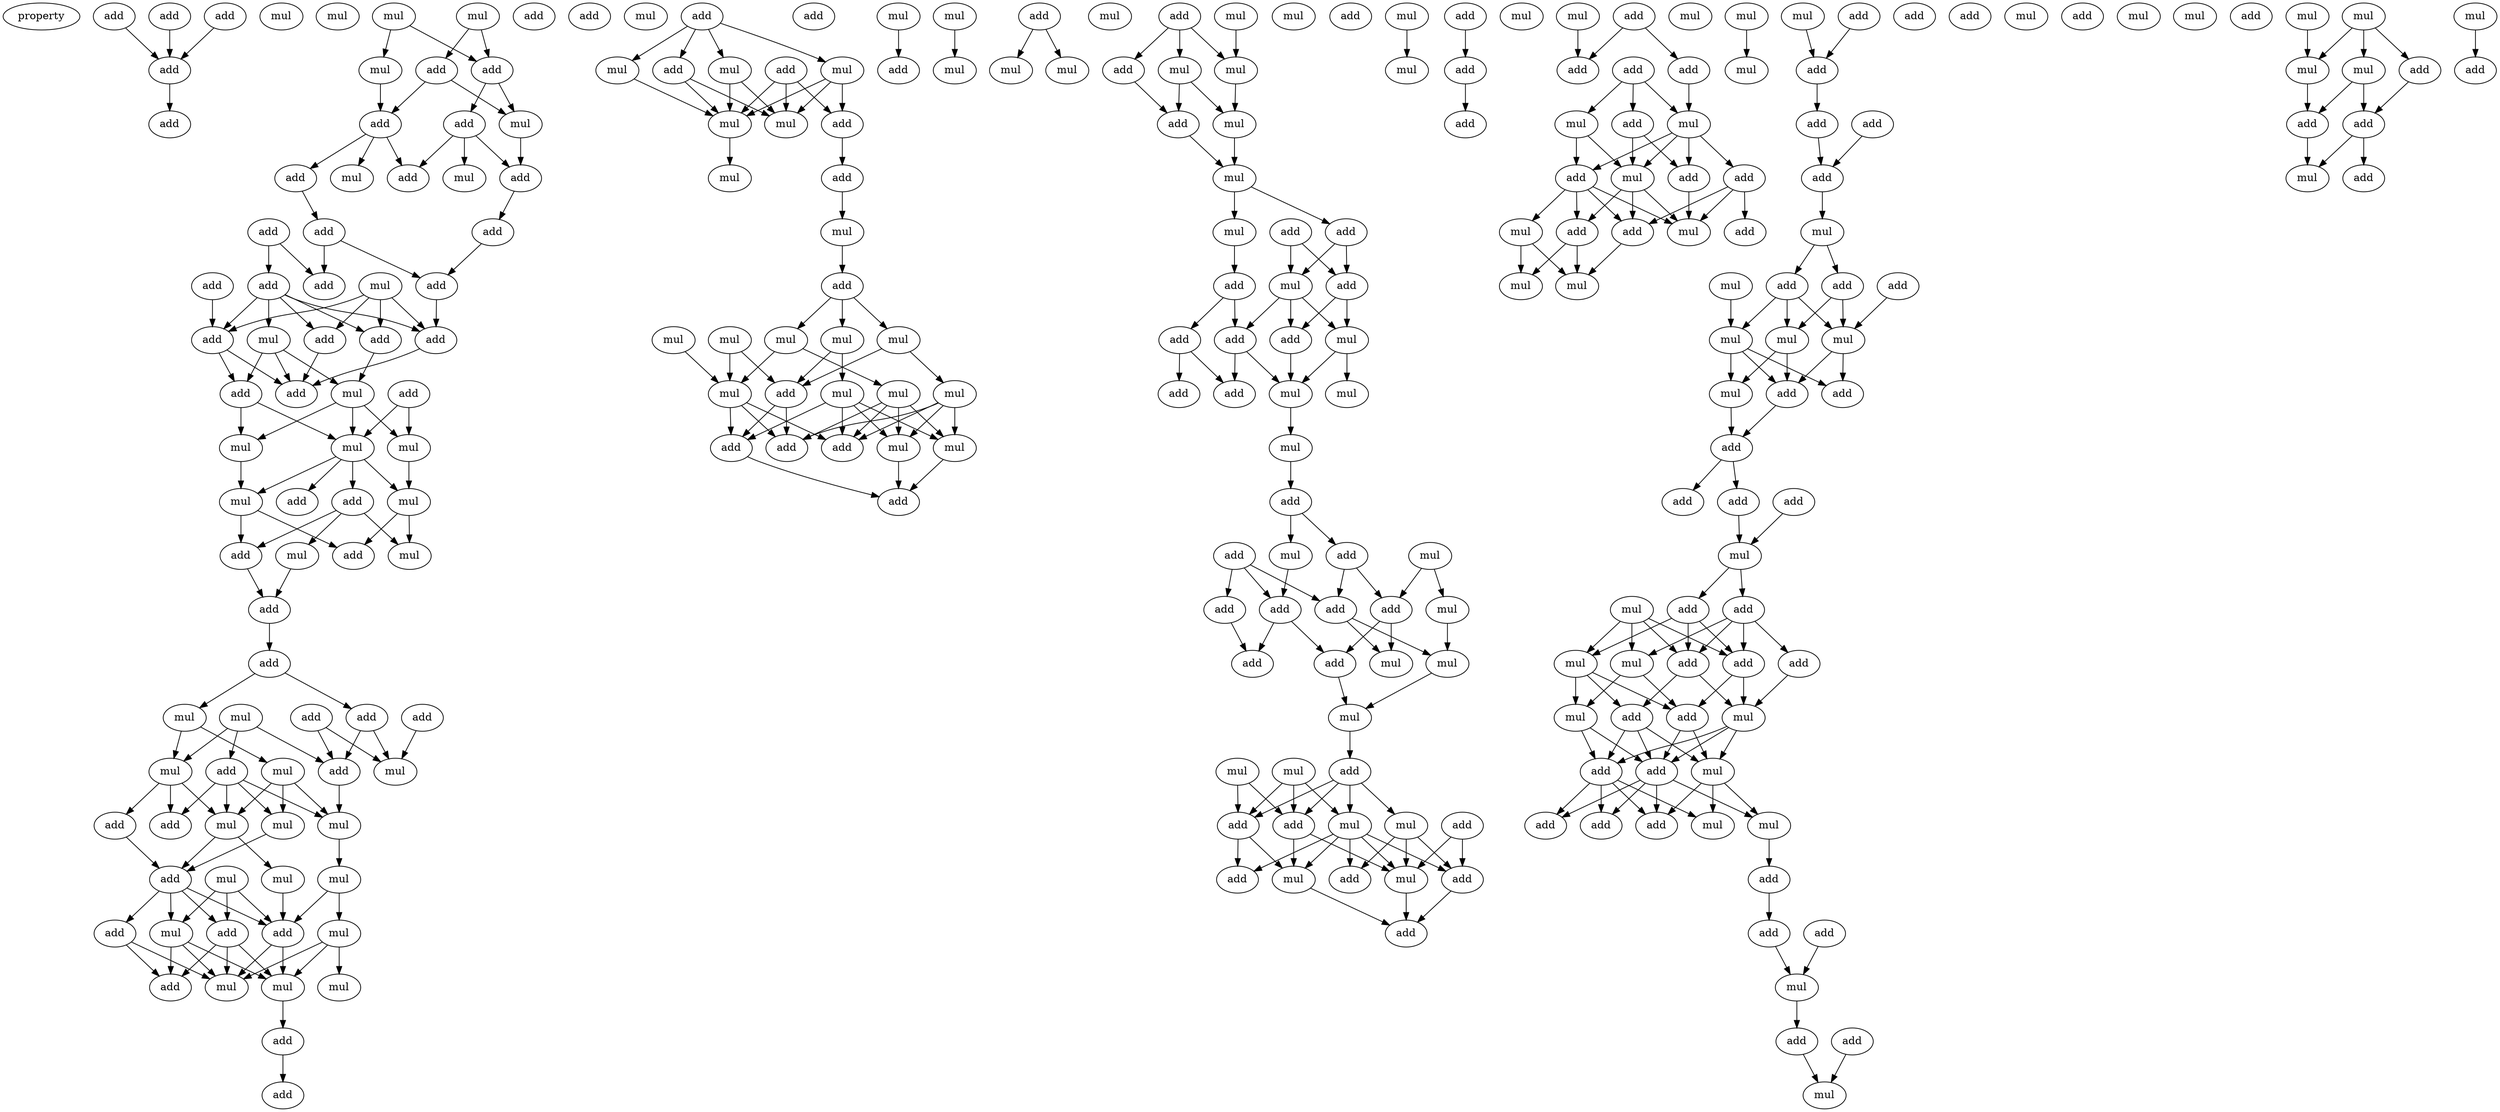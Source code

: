 digraph {
    node [fontcolor=black]
    property [mul=2,lf=1.6]
    0 [ label = add ];
    1 [ label = add ];
    2 [ label = mul ];
    3 [ label = add ];
    4 [ label = mul ];
    5 [ label = add ];
    6 [ label = mul ];
    7 [ label = mul ];
    8 [ label = add ];
    9 [ label = add ];
    10 [ label = add ];
    11 [ label = mul ];
    12 [ label = add ];
    13 [ label = add ];
    14 [ label = mul ];
    15 [ label = add ];
    16 [ label = add ];
    17 [ label = mul ];
    18 [ label = mul ];
    19 [ label = add ];
    20 [ label = add ];
    21 [ label = add ];
    22 [ label = add ];
    23 [ label = add ];
    24 [ label = add ];
    25 [ label = mul ];
    26 [ label = add ];
    27 [ label = add ];
    28 [ label = add ];
    29 [ label = add ];
    30 [ label = mul ];
    31 [ label = add ];
    32 [ label = add ];
    33 [ label = add ];
    34 [ label = add ];
    35 [ label = add ];
    36 [ label = add ];
    37 [ label = mul ];
    38 [ label = mul ];
    39 [ label = mul ];
    40 [ label = mul ];
    41 [ label = mul ];
    42 [ label = add ];
    43 [ label = add ];
    44 [ label = mul ];
    45 [ label = add ];
    46 [ label = add ];
    47 [ label = mul ];
    48 [ label = mul ];
    49 [ label = add ];
    50 [ label = add ];
    51 [ label = mul ];
    52 [ label = add ];
    53 [ label = add ];
    54 [ label = add ];
    55 [ label = mul ];
    56 [ label = add ];
    57 [ label = mul ];
    58 [ label = mul ];
    59 [ label = mul ];
    60 [ label = add ];
    61 [ label = mul ];
    62 [ label = mul ];
    63 [ label = mul ];
    64 [ label = add ];
    65 [ label = add ];
    66 [ label = mul ];
    67 [ label = mul ];
    68 [ label = add ];
    69 [ label = mul ];
    70 [ label = mul ];
    71 [ label = add ];
    72 [ label = mul ];
    73 [ label = add ];
    74 [ label = add ];
    75 [ label = mul ];
    76 [ label = mul ];
    77 [ label = mul ];
    78 [ label = add ];
    79 [ label = add ];
    80 [ label = add ];
    81 [ label = add ];
    82 [ label = mul ];
    83 [ label = add ];
    84 [ label = add ];
    85 [ label = mul ];
    86 [ label = mul ];
    87 [ label = add ];
    88 [ label = mul ];
    89 [ label = add ];
    90 [ label = mul ];
    91 [ label = mul ];
    92 [ label = add ];
    93 [ label = add ];
    94 [ label = mul ];
    95 [ label = mul ];
    96 [ label = add ];
    97 [ label = mul ];
    98 [ label = mul ];
    99 [ label = mul ];
    100 [ label = mul ];
    101 [ label = mul ];
    102 [ label = mul ];
    103 [ label = add ];
    104 [ label = mul ];
    105 [ label = mul ];
    106 [ label = mul ];
    107 [ label = add ];
    108 [ label = add ];
    109 [ label = add ];
    110 [ label = mul ];
    111 [ label = mul ];
    112 [ label = add ];
    113 [ label = mul ];
    114 [ label = add ];
    115 [ label = mul ];
    116 [ label = mul ];
    117 [ label = add ];
    118 [ label = mul ];
    119 [ label = mul ];
    120 [ label = mul ];
    121 [ label = mul ];
    122 [ label = add ];
    123 [ label = mul ];
    124 [ label = add ];
    125 [ label = mul ];
    126 [ label = mul ];
    127 [ label = mul ];
    128 [ label = add ];
    129 [ label = mul ];
    130 [ label = add ];
    131 [ label = mul ];
    132 [ label = add ];
    133 [ label = add ];
    134 [ label = add ];
    135 [ label = mul ];
    136 [ label = mul ];
    137 [ label = add ];
    138 [ label = add ];
    139 [ label = add ];
    140 [ label = mul ];
    141 [ label = add ];
    142 [ label = add ];
    143 [ label = add ];
    144 [ label = mul ];
    145 [ label = mul ];
    146 [ label = add ];
    147 [ label = mul ];
    148 [ label = mul ];
    149 [ label = add ];
    150 [ label = add ];
    151 [ label = add ];
    152 [ label = add ];
    153 [ label = add ];
    154 [ label = add ];
    155 [ label = mul ];
    156 [ label = mul ];
    157 [ label = add ];
    158 [ label = mul ];
    159 [ label = add ];
    160 [ label = mul ];
    161 [ label = mul ];
    162 [ label = mul ];
    163 [ label = add ];
    164 [ label = add ];
    165 [ label = add ];
    166 [ label = mul ];
    167 [ label = mul ];
    168 [ label = add ];
    169 [ label = add ];
    170 [ label = mul ];
    171 [ label = add ];
    172 [ label = add ];
    173 [ label = mul ];
    174 [ label = add ];
    175 [ label = mul ];
    176 [ label = mul ];
    177 [ label = add ];
    178 [ label = mul ];
    179 [ label = add ];
    180 [ label = add ];
    181 [ label = mul ];
    182 [ label = add ];
    183 [ label = mul ];
    184 [ label = add ];
    185 [ label = add ];
    186 [ label = add ];
    187 [ label = add ];
    188 [ label = mul ];
    189 [ label = mul ];
    190 [ label = add ];
    191 [ label = add ];
    192 [ label = add ];
    193 [ label = mul ];
    194 [ label = mul ];
    195 [ label = add ];
    196 [ label = mul ];
    197 [ label = add ];
    198 [ label = add ];
    199 [ label = mul ];
    200 [ label = mul ];
    201 [ label = mul ];
    202 [ label = mul ];
    203 [ label = add ];
    204 [ label = add ];
    205 [ label = mul ];
    206 [ label = add ];
    207 [ label = add ];
    208 [ label = add ];
    209 [ label = add ];
    210 [ label = add ];
    211 [ label = mul ];
    212 [ label = mul ];
    213 [ label = add ];
    214 [ label = mul ];
    215 [ label = add ];
    216 [ label = add ];
    217 [ label = mul ];
    218 [ label = mul ];
    219 [ label = mul ];
    220 [ label = add ];
    221 [ label = mul ];
    222 [ label = add ];
    223 [ label = add ];
    224 [ label = add ];
    225 [ label = mul ];
    226 [ label = add ];
    227 [ label = add ];
    228 [ label = add ];
    229 [ label = mul ];
    230 [ label = mul ];
    231 [ label = add ];
    232 [ label = add ];
    233 [ label = add ];
    234 [ label = mul ];
    235 [ label = add ];
    236 [ label = mul ];
    237 [ label = add ];
    238 [ label = mul ];
    239 [ label = mul ];
    240 [ label = add ];
    241 [ label = add ];
    242 [ label = add ];
    243 [ label = add ];
    244 [ label = mul ];
    245 [ label = add ];
    246 [ label = mul ];
    247 [ label = mul ];
    248 [ label = add ];
    249 [ label = add ];
    250 [ label = add ];
    251 [ label = mul ];
    252 [ label = add ];
    253 [ label = add ];
    254 [ label = add ];
    255 [ label = mul ];
    256 [ label = mul ];
    257 [ label = add ];
    258 [ label = mul ];
    259 [ label = add ];
    260 [ label = mul ];
    261 [ label = mul ];
    262 [ label = mul ];
    263 [ label = mul ];
    264 [ label = add ];
    265 [ label = add ];
    266 [ label = add ];
    267 [ label = add ];
    268 [ label = mul ];
    269 [ label = add ];
    0 -> 5 [ name = 0 ];
    1 -> 5 [ name = 1 ];
    3 -> 5 [ name = 2 ];
    5 -> 8 [ name = 3 ];
    6 -> 10 [ name = 4 ];
    6 -> 11 [ name = 5 ];
    7 -> 10 [ name = 6 ];
    7 -> 12 [ name = 7 ];
    10 -> 13 [ name = 8 ];
    10 -> 14 [ name = 9 ];
    11 -> 15 [ name = 10 ];
    12 -> 14 [ name = 11 ];
    12 -> 15 [ name = 12 ];
    13 -> 18 [ name = 13 ];
    13 -> 19 [ name = 14 ];
    13 -> 20 [ name = 15 ];
    14 -> 20 [ name = 16 ];
    15 -> 16 [ name = 17 ];
    15 -> 17 [ name = 18 ];
    15 -> 19 [ name = 19 ];
    16 -> 21 [ name = 20 ];
    20 -> 23 [ name = 21 ];
    21 -> 24 [ name = 22 ];
    21 -> 27 [ name = 23 ];
    22 -> 27 [ name = 24 ];
    22 -> 28 [ name = 25 ];
    23 -> 24 [ name = 26 ];
    24 -> 33 [ name = 27 ];
    25 -> 29 [ name = 28 ];
    25 -> 31 [ name = 29 ];
    25 -> 32 [ name = 30 ];
    25 -> 33 [ name = 31 ];
    26 -> 31 [ name = 32 ];
    28 -> 29 [ name = 33 ];
    28 -> 30 [ name = 34 ];
    28 -> 31 [ name = 35 ];
    28 -> 32 [ name = 36 ];
    28 -> 33 [ name = 37 ];
    29 -> 35 [ name = 38 ];
    30 -> 35 [ name = 39 ];
    30 -> 36 [ name = 40 ];
    30 -> 37 [ name = 41 ];
    31 -> 35 [ name = 42 ];
    31 -> 36 [ name = 43 ];
    32 -> 37 [ name = 44 ];
    33 -> 35 [ name = 45 ];
    34 -> 38 [ name = 46 ];
    34 -> 39 [ name = 47 ];
    36 -> 38 [ name = 48 ];
    36 -> 40 [ name = 49 ];
    37 -> 38 [ name = 50 ];
    37 -> 39 [ name = 51 ];
    37 -> 40 [ name = 52 ];
    38 -> 41 [ name = 53 ];
    38 -> 42 [ name = 54 ];
    38 -> 43 [ name = 55 ];
    38 -> 44 [ name = 56 ];
    39 -> 44 [ name = 57 ];
    40 -> 41 [ name = 58 ];
    41 -> 45 [ name = 59 ];
    41 -> 46 [ name = 60 ];
    43 -> 46 [ name = 61 ];
    43 -> 47 [ name = 62 ];
    43 -> 48 [ name = 63 ];
    44 -> 45 [ name = 64 ];
    44 -> 48 [ name = 65 ];
    46 -> 49 [ name = 66 ];
    47 -> 49 [ name = 67 ];
    49 -> 50 [ name = 68 ];
    50 -> 51 [ name = 69 ];
    50 -> 54 [ name = 70 ];
    51 -> 57 [ name = 71 ];
    51 -> 58 [ name = 72 ];
    52 -> 56 [ name = 73 ];
    52 -> 59 [ name = 74 ];
    53 -> 59 [ name = 75 ];
    54 -> 56 [ name = 76 ];
    54 -> 59 [ name = 77 ];
    55 -> 56 [ name = 78 ];
    55 -> 58 [ name = 79 ];
    55 -> 60 [ name = 80 ];
    56 -> 62 [ name = 81 ];
    57 -> 61 [ name = 82 ];
    57 -> 62 [ name = 83 ];
    57 -> 63 [ name = 84 ];
    58 -> 63 [ name = 85 ];
    58 -> 64 [ name = 86 ];
    58 -> 65 [ name = 87 ];
    60 -> 61 [ name = 88 ];
    60 -> 62 [ name = 89 ];
    60 -> 63 [ name = 90 ];
    60 -> 65 [ name = 91 ];
    61 -> 68 [ name = 92 ];
    62 -> 67 [ name = 93 ];
    63 -> 68 [ name = 94 ];
    63 -> 69 [ name = 95 ];
    64 -> 68 [ name = 96 ];
    66 -> 70 [ name = 97 ];
    66 -> 73 [ name = 98 ];
    66 -> 74 [ name = 99 ];
    67 -> 72 [ name = 100 ];
    67 -> 74 [ name = 101 ];
    68 -> 70 [ name = 102 ];
    68 -> 71 [ name = 103 ];
    68 -> 73 [ name = 104 ];
    68 -> 74 [ name = 105 ];
    69 -> 74 [ name = 106 ];
    70 -> 75 [ name = 107 ];
    70 -> 76 [ name = 108 ];
    70 -> 78 [ name = 109 ];
    71 -> 75 [ name = 110 ];
    71 -> 78 [ name = 111 ];
    72 -> 75 [ name = 112 ];
    72 -> 76 [ name = 113 ];
    72 -> 77 [ name = 114 ];
    73 -> 75 [ name = 115 ];
    73 -> 76 [ name = 116 ];
    73 -> 78 [ name = 117 ];
    74 -> 75 [ name = 118 ];
    74 -> 76 [ name = 119 ];
    76 -> 79 [ name = 120 ];
    79 -> 80 [ name = 121 ];
    83 -> 85 [ name = 122 ];
    83 -> 86 [ name = 123 ];
    83 -> 87 [ name = 124 ];
    83 -> 88 [ name = 125 ];
    84 -> 89 [ name = 126 ];
    84 -> 90 [ name = 127 ];
    84 -> 91 [ name = 128 ];
    85 -> 90 [ name = 129 ];
    86 -> 89 [ name = 130 ];
    86 -> 90 [ name = 131 ];
    86 -> 91 [ name = 132 ];
    87 -> 90 [ name = 133 ];
    87 -> 91 [ name = 134 ];
    88 -> 90 [ name = 135 ];
    88 -> 91 [ name = 136 ];
    89 -> 93 [ name = 137 ];
    90 -> 94 [ name = 138 ];
    93 -> 95 [ name = 139 ];
    95 -> 96 [ name = 140 ];
    96 -> 97 [ name = 141 ];
    96 -> 98 [ name = 142 ];
    96 -> 99 [ name = 143 ];
    97 -> 102 [ name = 144 ];
    97 -> 103 [ name = 145 ];
    98 -> 103 [ name = 146 ];
    98 -> 106 [ name = 147 ];
    99 -> 104 [ name = 148 ];
    99 -> 105 [ name = 149 ];
    100 -> 103 [ name = 150 ];
    100 -> 104 [ name = 151 ];
    101 -> 104 [ name = 152 ];
    102 -> 107 [ name = 153 ];
    102 -> 109 [ name = 154 ];
    102 -> 110 [ name = 155 ];
    102 -> 111 [ name = 156 ];
    103 -> 107 [ name = 157 ];
    103 -> 108 [ name = 158 ];
    104 -> 107 [ name = 159 ];
    104 -> 108 [ name = 160 ];
    104 -> 109 [ name = 161 ];
    105 -> 108 [ name = 162 ];
    105 -> 109 [ name = 163 ];
    105 -> 110 [ name = 164 ];
    105 -> 111 [ name = 165 ];
    106 -> 108 [ name = 166 ];
    106 -> 109 [ name = 167 ];
    106 -> 110 [ name = 168 ];
    106 -> 111 [ name = 169 ];
    107 -> 112 [ name = 170 ];
    110 -> 112 [ name = 171 ];
    111 -> 112 [ name = 172 ];
    113 -> 114 [ name = 173 ];
    115 -> 116 [ name = 174 ];
    117 -> 119 [ name = 175 ];
    117 -> 120 [ name = 176 ];
    121 -> 125 [ name = 177 ];
    122 -> 123 [ name = 178 ];
    122 -> 124 [ name = 179 ];
    122 -> 125 [ name = 180 ];
    123 -> 127 [ name = 181 ];
    123 -> 128 [ name = 182 ];
    124 -> 128 [ name = 183 ];
    125 -> 127 [ name = 184 ];
    127 -> 129 [ name = 185 ];
    128 -> 129 [ name = 186 ];
    129 -> 130 [ name = 187 ];
    129 -> 131 [ name = 188 ];
    130 -> 133 [ name = 189 ];
    130 -> 135 [ name = 190 ];
    131 -> 134 [ name = 191 ];
    132 -> 133 [ name = 192 ];
    132 -> 135 [ name = 193 ];
    133 -> 136 [ name = 194 ];
    133 -> 139 [ name = 195 ];
    134 -> 137 [ name = 196 ];
    134 -> 138 [ name = 197 ];
    135 -> 136 [ name = 198 ];
    135 -> 138 [ name = 199 ];
    135 -> 139 [ name = 200 ];
    136 -> 140 [ name = 201 ];
    136 -> 144 [ name = 202 ];
    137 -> 142 [ name = 203 ];
    137 -> 143 [ name = 204 ];
    138 -> 142 [ name = 205 ];
    138 -> 144 [ name = 206 ];
    139 -> 144 [ name = 207 ];
    144 -> 145 [ name = 208 ];
    145 -> 146 [ name = 209 ];
    146 -> 147 [ name = 210 ];
    146 -> 150 [ name = 211 ];
    147 -> 154 [ name = 212 ];
    148 -> 153 [ name = 213 ];
    148 -> 155 [ name = 214 ];
    149 -> 151 [ name = 215 ];
    149 -> 152 [ name = 216 ];
    149 -> 154 [ name = 217 ];
    150 -> 152 [ name = 218 ];
    150 -> 153 [ name = 219 ];
    151 -> 157 [ name = 220 ];
    152 -> 156 [ name = 221 ];
    152 -> 158 [ name = 222 ];
    153 -> 158 [ name = 223 ];
    153 -> 159 [ name = 224 ];
    154 -> 157 [ name = 225 ];
    154 -> 159 [ name = 226 ];
    155 -> 156 [ name = 227 ];
    156 -> 160 [ name = 228 ];
    159 -> 160 [ name = 229 ];
    160 -> 163 [ name = 230 ];
    161 -> 165 [ name = 231 ];
    161 -> 166 [ name = 232 ];
    161 -> 168 [ name = 233 ];
    162 -> 165 [ name = 234 ];
    162 -> 168 [ name = 235 ];
    163 -> 165 [ name = 236 ];
    163 -> 166 [ name = 237 ];
    163 -> 167 [ name = 238 ];
    163 -> 168 [ name = 239 ];
    164 -> 170 [ name = 240 ];
    164 -> 172 [ name = 241 ];
    165 -> 169 [ name = 242 ];
    165 -> 173 [ name = 243 ];
    166 -> 169 [ name = 244 ];
    166 -> 170 [ name = 245 ];
    166 -> 171 [ name = 246 ];
    166 -> 172 [ name = 247 ];
    166 -> 173 [ name = 248 ];
    167 -> 170 [ name = 249 ];
    167 -> 171 [ name = 250 ];
    167 -> 172 [ name = 251 ];
    168 -> 170 [ name = 252 ];
    168 -> 173 [ name = 253 ];
    170 -> 174 [ name = 254 ];
    172 -> 174 [ name = 255 ];
    173 -> 174 [ name = 256 ];
    175 -> 176 [ name = 257 ];
    177 -> 179 [ name = 258 ];
    179 -> 180 [ name = 259 ];
    181 -> 185 [ name = 260 ];
    182 -> 184 [ name = 261 ];
    182 -> 185 [ name = 262 ];
    184 -> 189 [ name = 263 ];
    186 -> 187 [ name = 264 ];
    186 -> 188 [ name = 265 ];
    186 -> 189 [ name = 266 ];
    187 -> 191 [ name = 267 ];
    187 -> 193 [ name = 268 ];
    188 -> 192 [ name = 269 ];
    188 -> 193 [ name = 270 ];
    189 -> 190 [ name = 271 ];
    189 -> 191 [ name = 272 ];
    189 -> 192 [ name = 273 ];
    189 -> 193 [ name = 274 ];
    190 -> 196 [ name = 275 ];
    190 -> 197 [ name = 276 ];
    190 -> 198 [ name = 277 ];
    191 -> 196 [ name = 278 ];
    192 -> 194 [ name = 279 ];
    192 -> 195 [ name = 280 ];
    192 -> 196 [ name = 281 ];
    192 -> 198 [ name = 282 ];
    193 -> 195 [ name = 283 ];
    193 -> 196 [ name = 284 ];
    193 -> 198 [ name = 285 ];
    194 -> 199 [ name = 286 ];
    194 -> 200 [ name = 287 ];
    195 -> 199 [ name = 288 ];
    195 -> 200 [ name = 289 ];
    198 -> 199 [ name = 290 ];
    201 -> 205 [ name = 291 ];
    202 -> 207 [ name = 292 ];
    203 -> 207 [ name = 293 ];
    207 -> 208 [ name = 294 ];
    208 -> 210 [ name = 295 ];
    209 -> 210 [ name = 296 ];
    210 -> 211 [ name = 297 ];
    211 -> 213 [ name = 298 ];
    211 -> 215 [ name = 299 ];
    213 -> 217 [ name = 300 ];
    213 -> 218 [ name = 301 ];
    213 -> 219 [ name = 302 ];
    214 -> 217 [ name = 303 ];
    215 -> 218 [ name = 304 ];
    215 -> 219 [ name = 305 ];
    216 -> 219 [ name = 306 ];
    217 -> 220 [ name = 307 ];
    217 -> 221 [ name = 308 ];
    217 -> 222 [ name = 309 ];
    218 -> 220 [ name = 310 ];
    218 -> 221 [ name = 311 ];
    219 -> 220 [ name = 312 ];
    219 -> 222 [ name = 313 ];
    220 -> 223 [ name = 314 ];
    221 -> 223 [ name = 315 ];
    223 -> 226 [ name = 316 ];
    223 -> 227 [ name = 317 ];
    227 -> 229 [ name = 318 ];
    228 -> 229 [ name = 319 ];
    229 -> 231 [ name = 320 ];
    229 -> 232 [ name = 321 ];
    230 -> 233 [ name = 322 ];
    230 -> 234 [ name = 323 ];
    230 -> 236 [ name = 324 ];
    230 -> 237 [ name = 325 ];
    231 -> 233 [ name = 326 ];
    231 -> 234 [ name = 327 ];
    231 -> 235 [ name = 328 ];
    231 -> 237 [ name = 329 ];
    232 -> 233 [ name = 330 ];
    232 -> 236 [ name = 331 ];
    232 -> 237 [ name = 332 ];
    233 -> 239 [ name = 333 ];
    233 -> 241 [ name = 334 ];
    234 -> 238 [ name = 335 ];
    234 -> 241 [ name = 336 ];
    235 -> 239 [ name = 337 ];
    236 -> 238 [ name = 338 ];
    236 -> 240 [ name = 339 ];
    236 -> 241 [ name = 340 ];
    237 -> 239 [ name = 341 ];
    237 -> 240 [ name = 342 ];
    238 -> 242 [ name = 343 ];
    238 -> 243 [ name = 344 ];
    239 -> 242 [ name = 345 ];
    239 -> 243 [ name = 346 ];
    239 -> 244 [ name = 347 ];
    240 -> 242 [ name = 348 ];
    240 -> 243 [ name = 349 ];
    240 -> 244 [ name = 350 ];
    241 -> 243 [ name = 351 ];
    241 -> 244 [ name = 352 ];
    242 -> 245 [ name = 353 ];
    242 -> 246 [ name = 354 ];
    242 -> 248 [ name = 355 ];
    242 -> 249 [ name = 356 ];
    243 -> 245 [ name = 357 ];
    243 -> 247 [ name = 358 ];
    243 -> 248 [ name = 359 ];
    243 -> 249 [ name = 360 ];
    244 -> 245 [ name = 361 ];
    244 -> 246 [ name = 362 ];
    244 -> 247 [ name = 363 ];
    247 -> 250 [ name = 364 ];
    250 -> 252 [ name = 365 ];
    252 -> 255 [ name = 366 ];
    253 -> 255 [ name = 367 ];
    255 -> 257 [ name = 368 ];
    256 -> 261 [ name = 369 ];
    257 -> 262 [ name = 370 ];
    258 -> 261 [ name = 371 ];
    258 -> 263 [ name = 372 ];
    258 -> 264 [ name = 373 ];
    259 -> 262 [ name = 374 ];
    260 -> 266 [ name = 375 ];
    261 -> 265 [ name = 376 ];
    263 -> 265 [ name = 377 ];
    263 -> 267 [ name = 378 ];
    264 -> 267 [ name = 379 ];
    265 -> 268 [ name = 380 ];
    267 -> 268 [ name = 381 ];
    267 -> 269 [ name = 382 ];
}
